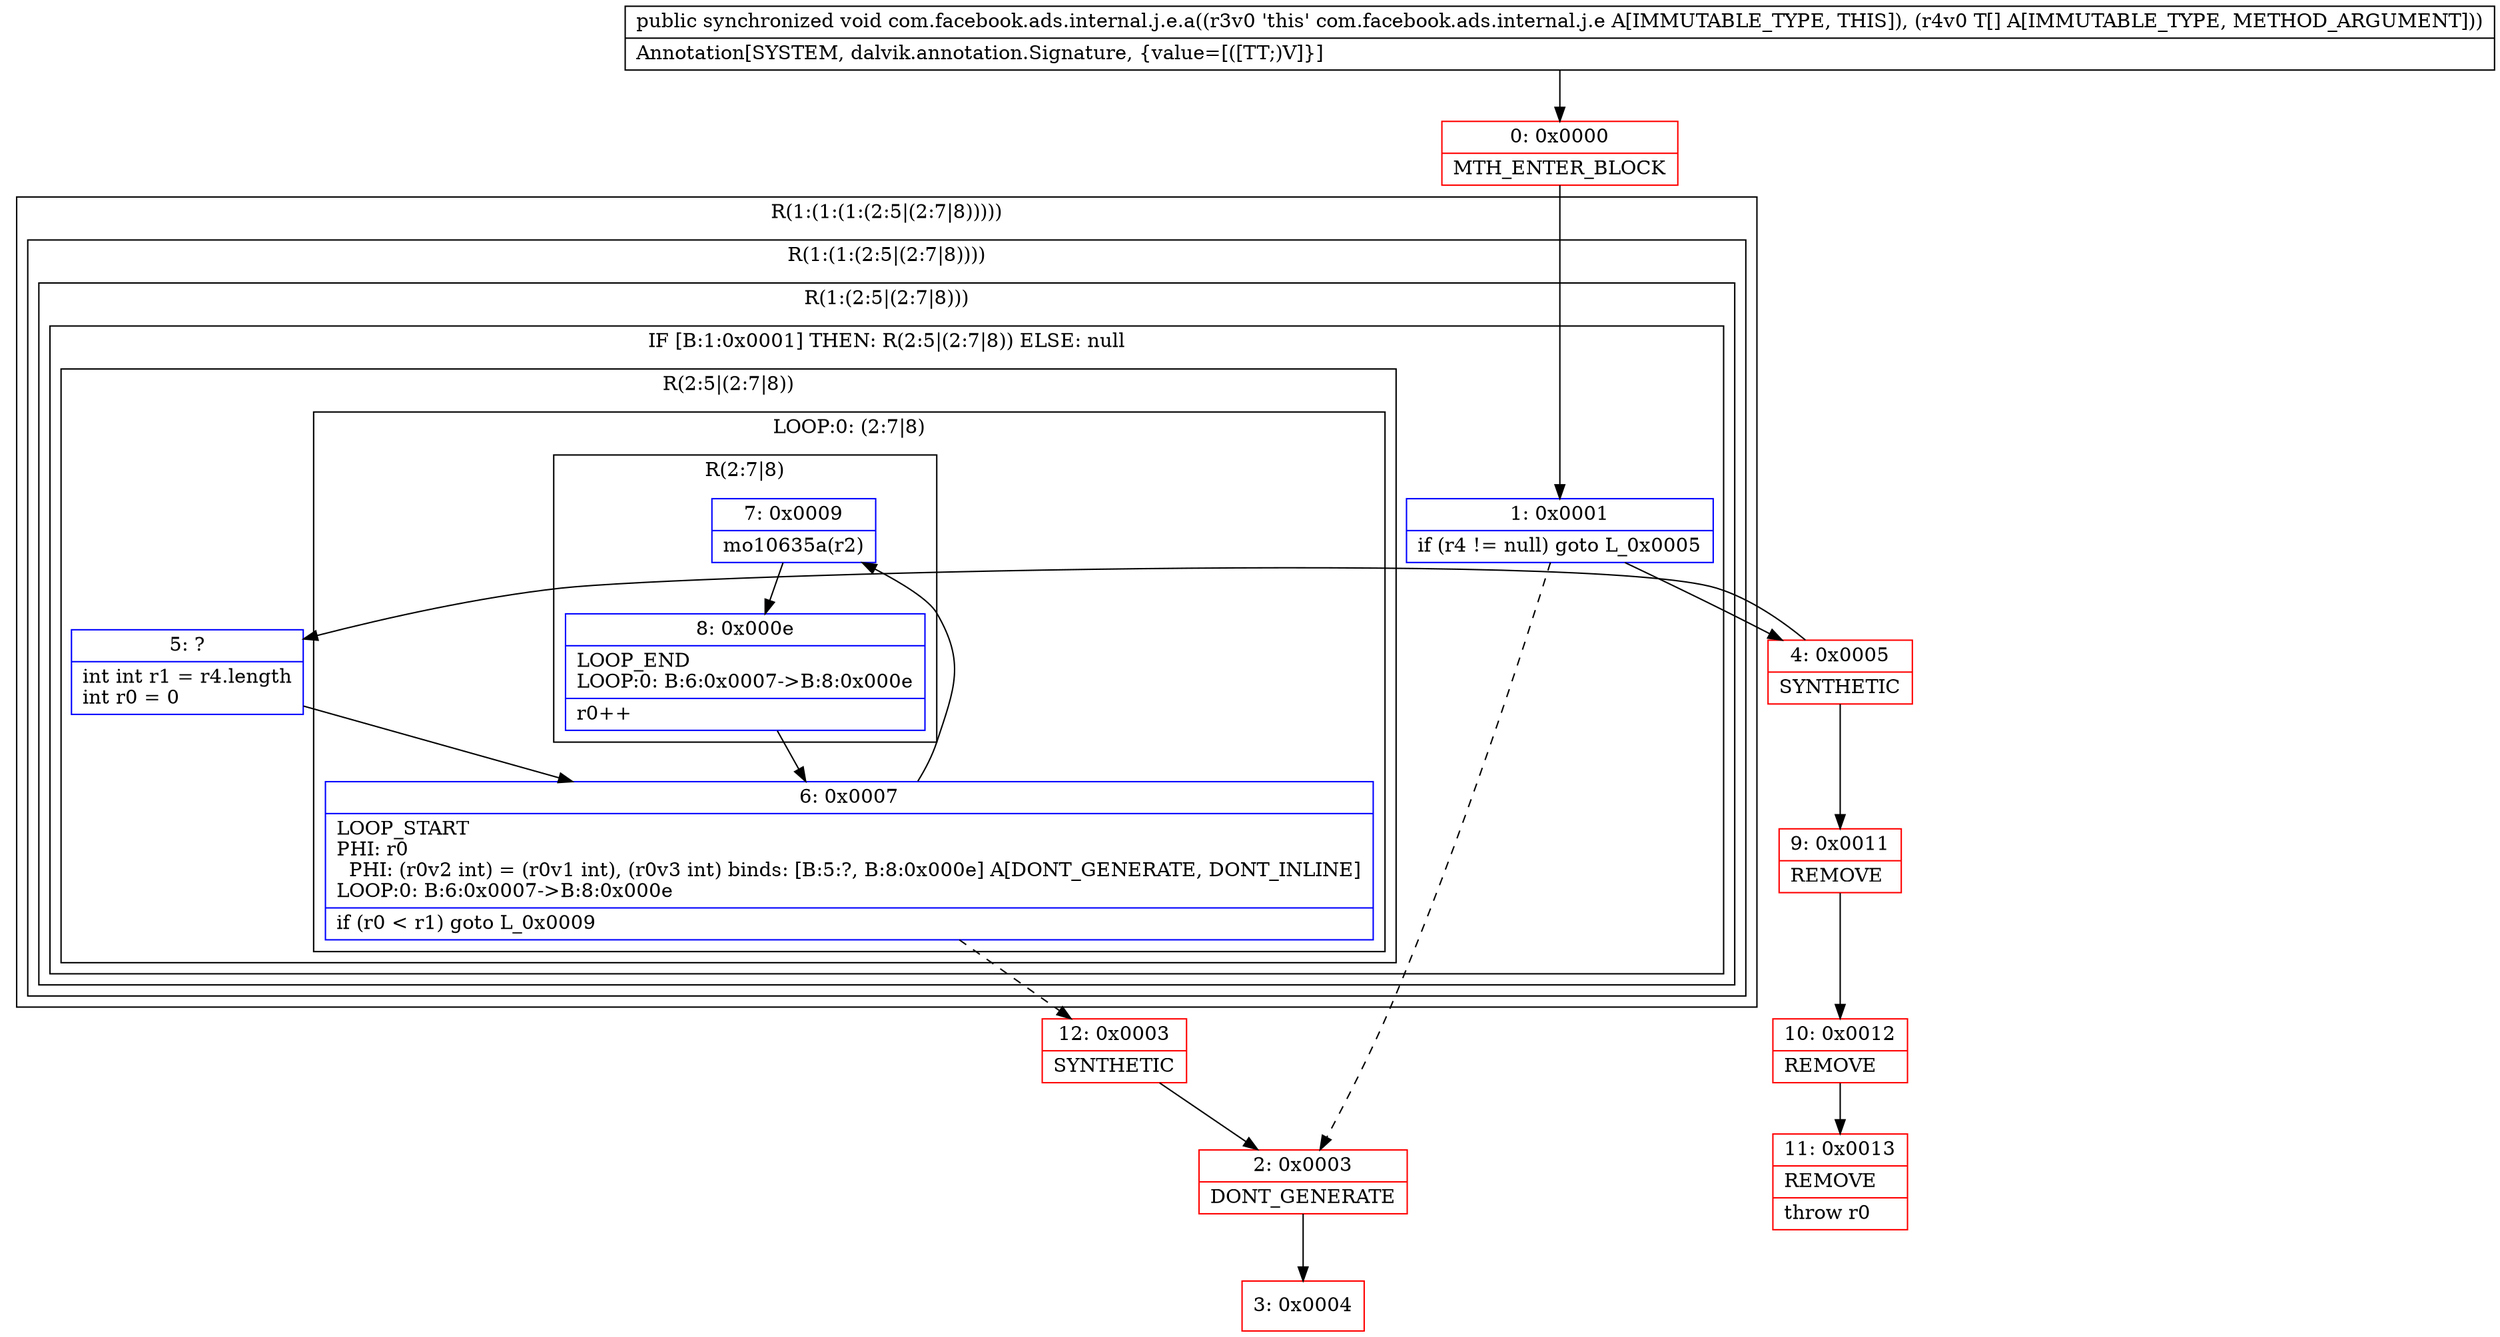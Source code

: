 digraph "CFG forcom.facebook.ads.internal.j.e.a([Lcom\/facebook\/ads\/internal\/j\/f;)V" {
subgraph cluster_Region_1614293984 {
label = "R(1:(1:(1:(2:5|(2:7|8)))))";
node [shape=record,color=blue];
subgraph cluster_Region_1260624062 {
label = "R(1:(1:(2:5|(2:7|8))))";
node [shape=record,color=blue];
subgraph cluster_Region_1797003196 {
label = "R(1:(2:5|(2:7|8)))";
node [shape=record,color=blue];
subgraph cluster_IfRegion_1003125977 {
label = "IF [B:1:0x0001] THEN: R(2:5|(2:7|8)) ELSE: null";
node [shape=record,color=blue];
Node_1 [shape=record,label="{1\:\ 0x0001|if (r4 != null) goto L_0x0005\l}"];
subgraph cluster_Region_128397762 {
label = "R(2:5|(2:7|8))";
node [shape=record,color=blue];
Node_5 [shape=record,label="{5\:\ ?|int int r1 = r4.length\lint r0 = 0\l}"];
subgraph cluster_LoopRegion_437008235 {
label = "LOOP:0: (2:7|8)";
node [shape=record,color=blue];
Node_6 [shape=record,label="{6\:\ 0x0007|LOOP_START\lPHI: r0 \l  PHI: (r0v2 int) = (r0v1 int), (r0v3 int) binds: [B:5:?, B:8:0x000e] A[DONT_GENERATE, DONT_INLINE]\lLOOP:0: B:6:0x0007\-\>B:8:0x000e\l|if (r0 \< r1) goto L_0x0009\l}"];
subgraph cluster_Region_1130287904 {
label = "R(2:7|8)";
node [shape=record,color=blue];
Node_7 [shape=record,label="{7\:\ 0x0009|mo10635a(r2)\l}"];
Node_8 [shape=record,label="{8\:\ 0x000e|LOOP_END\lLOOP:0: B:6:0x0007\-\>B:8:0x000e\l|r0++\l}"];
}
}
}
}
}
}
}
Node_0 [shape=record,color=red,label="{0\:\ 0x0000|MTH_ENTER_BLOCK\l}"];
Node_2 [shape=record,color=red,label="{2\:\ 0x0003|DONT_GENERATE\l}"];
Node_3 [shape=record,color=red,label="{3\:\ 0x0004}"];
Node_4 [shape=record,color=red,label="{4\:\ 0x0005|SYNTHETIC\l}"];
Node_9 [shape=record,color=red,label="{9\:\ 0x0011|REMOVE\l}"];
Node_10 [shape=record,color=red,label="{10\:\ 0x0012|REMOVE\l}"];
Node_11 [shape=record,color=red,label="{11\:\ 0x0013|REMOVE\l|throw r0\l}"];
Node_12 [shape=record,color=red,label="{12\:\ 0x0003|SYNTHETIC\l}"];
MethodNode[shape=record,label="{public synchronized void com.facebook.ads.internal.j.e.a((r3v0 'this' com.facebook.ads.internal.j.e A[IMMUTABLE_TYPE, THIS]), (r4v0 T[] A[IMMUTABLE_TYPE, METHOD_ARGUMENT]))  | Annotation[SYSTEM, dalvik.annotation.Signature, \{value=[([TT;)V]\}]\l}"];
MethodNode -> Node_0;
Node_1 -> Node_2[style=dashed];
Node_1 -> Node_4;
Node_5 -> Node_6;
Node_6 -> Node_7;
Node_6 -> Node_12[style=dashed];
Node_7 -> Node_8;
Node_8 -> Node_6;
Node_0 -> Node_1;
Node_2 -> Node_3;
Node_4 -> Node_5;
Node_4 -> Node_9;
Node_9 -> Node_10;
Node_10 -> Node_11;
Node_12 -> Node_2;
}

